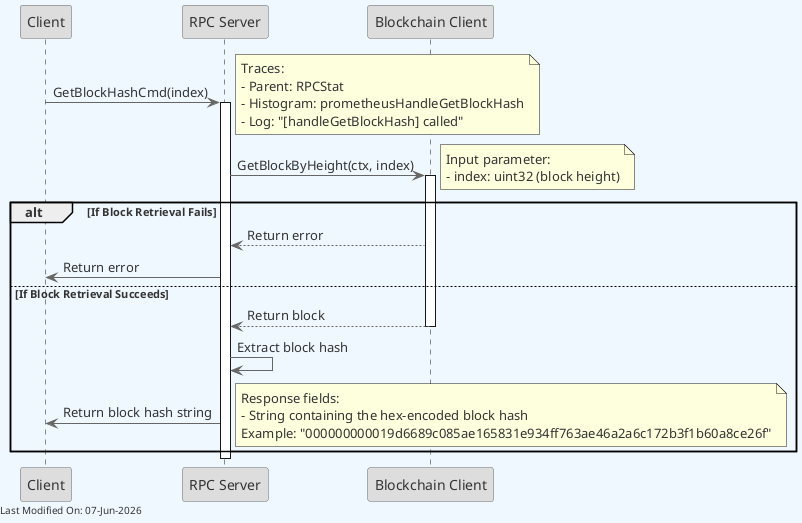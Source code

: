@startuml
skinparam backgroundColor #F0F8FF
skinparam defaultFontColor #333333
skinparam arrowColor #666666

' Define borders for all elements
skinparam entity {
  BorderColor #666666
  BackgroundColor #DDDDDD
}

skinparam control {
  BorderColor #666666
  BackgroundColor #DDDDDD
}

skinparam participant {
  BorderColor #666666
  BackgroundColor #DDDDDD
}



participant Client
participant "RPC Server" as RPC
participant "Blockchain Client" as Blockchain

Client -> RPC : GetBlockHashCmd(index)
activate RPC

note right
    Traces:
    - Parent: RPCStat
    - Histogram: prometheusHandleGetBlockHash
    - Log: "[handleGetBlockHash] called"
end note

RPC -> Blockchain : GetBlockByHeight(ctx, index)
activate Blockchain
note right
    Input parameter:
    - index: uint32 (block height)
end note

alt If Block Retrieval Fails
    Blockchain --> RPC : Return error
    RPC -> Client : Return error
else If Block Retrieval Succeeds
    Blockchain --> RPC : Return block
    deactivate Blockchain

    RPC -> RPC : Extract block hash
    RPC -> Client : Return block hash string
    note right
        Response fields:
        - String containing the hex-encoded block hash
        Example: "000000000019d6689c085ae165831e934ff763ae46a2a6c172b3f1b60a8ce26f"
    end note
end

deactivate RPC

left footer Last Modified On: %date("dd-MMM-yyyy")
@enduml
